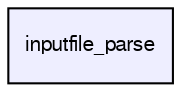 digraph G {
  compound=true
  node [ fontsize="10", fontname="FreeSans"];
  edge [ labelfontsize="10", labelfontname="FreeSans"];
  dir_2119b8a7c9d09c8f3cfc5734b59eb5ae [shape=box, label="inputfile_parse", style="filled", fillcolor="#eeeeff", pencolor="black", URL="dir_2119b8a7c9d09c8f3cfc5734b59eb5ae.html"];
}
